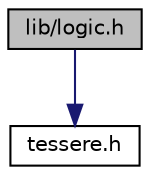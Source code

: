 digraph "lib/logic.h"
{
 // LATEX_PDF_SIZE
  edge [fontname="Helvetica",fontsize="10",labelfontname="Helvetica",labelfontsize="10"];
  node [fontname="Helvetica",fontsize="10",shape=record];
  Node1 [label="lib/logic.h",height=0.2,width=0.4,color="black", fillcolor="grey75", style="filled", fontcolor="black",tooltip="Dichiarazioni delle funzioni per la logica del gioco."];
  Node1 -> Node2 [color="midnightblue",fontsize="10",style="solid",fontname="Helvetica"];
  Node2 [label="tessere.h",height=0.2,width=0.4,color="black", fillcolor="white", style="filled",URL="$tessere_8h.html",tooltip="File header contenente le funzioni e le strutture per la gestione di una scacchiera di tessere."];
}
